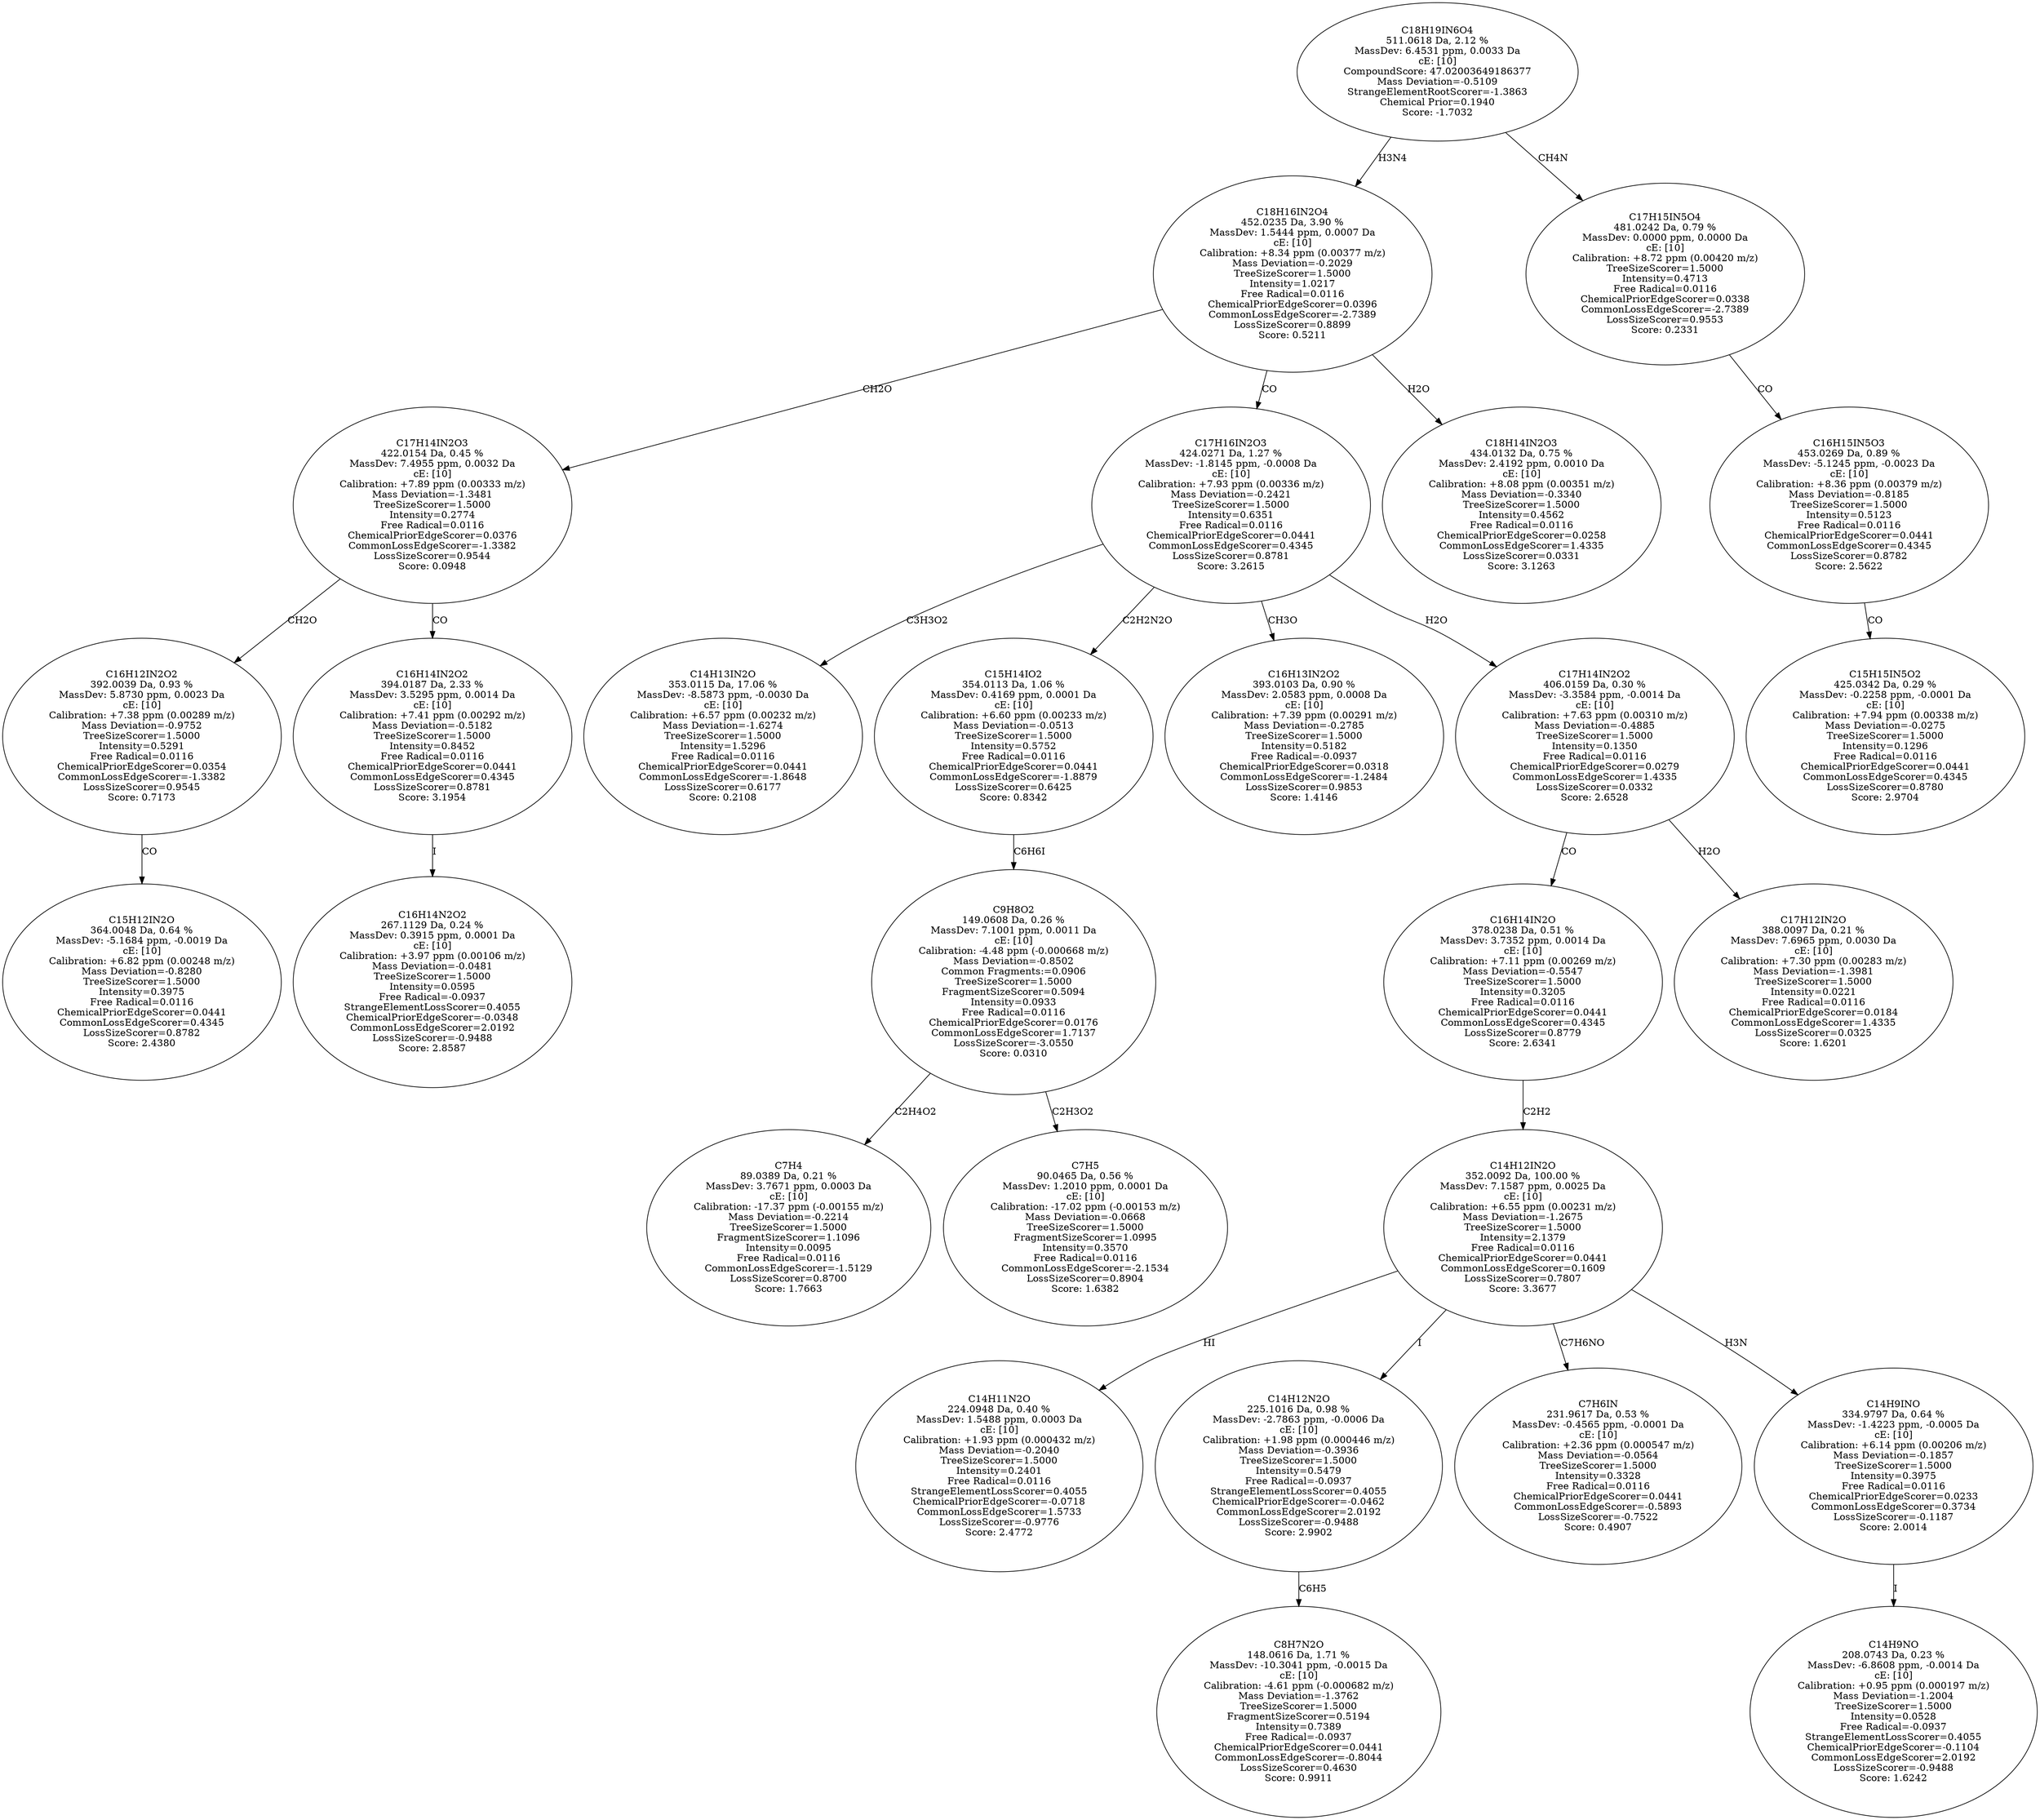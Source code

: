 strict digraph {
v1 [label="C15H12IN2O\n364.0048 Da, 0.64 %\nMassDev: -5.1684 ppm, -0.0019 Da\ncE: [10]\nCalibration: +6.82 ppm (0.00248 m/z)\nMass Deviation=-0.8280\nTreeSizeScorer=1.5000\nIntensity=0.3975\nFree Radical=0.0116\nChemicalPriorEdgeScorer=0.0441\nCommonLossEdgeScorer=0.4345\nLossSizeScorer=0.8782\nScore: 2.4380"];
v2 [label="C16H12IN2O2\n392.0039 Da, 0.93 %\nMassDev: 5.8730 ppm, 0.0023 Da\ncE: [10]\nCalibration: +7.38 ppm (0.00289 m/z)\nMass Deviation=-0.9752\nTreeSizeScorer=1.5000\nIntensity=0.5291\nFree Radical=0.0116\nChemicalPriorEdgeScorer=0.0354\nCommonLossEdgeScorer=-1.3382\nLossSizeScorer=0.9545\nScore: 0.7173"];
v3 [label="C16H14N2O2\n267.1129 Da, 0.24 %\nMassDev: 0.3915 ppm, 0.0001 Da\ncE: [10]\nCalibration: +3.97 ppm (0.00106 m/z)\nMass Deviation=-0.0481\nTreeSizeScorer=1.5000\nIntensity=0.0595\nFree Radical=-0.0937\nStrangeElementLossScorer=0.4055\nChemicalPriorEdgeScorer=-0.0348\nCommonLossEdgeScorer=2.0192\nLossSizeScorer=-0.9488\nScore: 2.8587"];
v4 [label="C16H14IN2O2\n394.0187 Da, 2.33 %\nMassDev: 3.5295 ppm, 0.0014 Da\ncE: [10]\nCalibration: +7.41 ppm (0.00292 m/z)\nMass Deviation=-0.5182\nTreeSizeScorer=1.5000\nIntensity=0.8452\nFree Radical=0.0116\nChemicalPriorEdgeScorer=0.0441\nCommonLossEdgeScorer=0.4345\nLossSizeScorer=0.8781\nScore: 3.1954"];
v5 [label="C17H14IN2O3\n422.0154 Da, 0.45 %\nMassDev: 7.4955 ppm, 0.0032 Da\ncE: [10]\nCalibration: +7.89 ppm (0.00333 m/z)\nMass Deviation=-1.3481\nTreeSizeScorer=1.5000\nIntensity=0.2774\nFree Radical=0.0116\nChemicalPriorEdgeScorer=0.0376\nCommonLossEdgeScorer=-1.3382\nLossSizeScorer=0.9544\nScore: 0.0948"];
v6 [label="C14H13IN2O\n353.0115 Da, 17.06 %\nMassDev: -8.5873 ppm, -0.0030 Da\ncE: [10]\nCalibration: +6.57 ppm (0.00232 m/z)\nMass Deviation=-1.6274\nTreeSizeScorer=1.5000\nIntensity=1.5296\nFree Radical=0.0116\nChemicalPriorEdgeScorer=0.0441\nCommonLossEdgeScorer=-1.8648\nLossSizeScorer=0.6177\nScore: 0.2108"];
v7 [label="C7H4\n89.0389 Da, 0.21 %\nMassDev: 3.7671 ppm, 0.0003 Da\ncE: [10]\nCalibration: -17.37 ppm (-0.00155 m/z)\nMass Deviation=-0.2214\nTreeSizeScorer=1.5000\nFragmentSizeScorer=1.1096\nIntensity=0.0095\nFree Radical=0.0116\nCommonLossEdgeScorer=-1.5129\nLossSizeScorer=0.8700\nScore: 1.7663"];
v8 [label="C7H5\n90.0465 Da, 0.56 %\nMassDev: 1.2010 ppm, 0.0001 Da\ncE: [10]\nCalibration: -17.02 ppm (-0.00153 m/z)\nMass Deviation=-0.0668\nTreeSizeScorer=1.5000\nFragmentSizeScorer=1.0995\nIntensity=0.3570\nFree Radical=0.0116\nCommonLossEdgeScorer=-2.1534\nLossSizeScorer=0.8904\nScore: 1.6382"];
v9 [label="C9H8O2\n149.0608 Da, 0.26 %\nMassDev: 7.1001 ppm, 0.0011 Da\ncE: [10]\nCalibration: -4.48 ppm (-0.000668 m/z)\nMass Deviation=-0.8502\nCommon Fragments:=0.0906\nTreeSizeScorer=1.5000\nFragmentSizeScorer=0.5094\nIntensity=0.0933\nFree Radical=0.0116\nChemicalPriorEdgeScorer=0.0176\nCommonLossEdgeScorer=1.7137\nLossSizeScorer=-3.0550\nScore: 0.0310"];
v10 [label="C15H14IO2\n354.0113 Da, 1.06 %\nMassDev: 0.4169 ppm, 0.0001 Da\ncE: [10]\nCalibration: +6.60 ppm (0.00233 m/z)\nMass Deviation=-0.0513\nTreeSizeScorer=1.5000\nIntensity=0.5752\nFree Radical=0.0116\nChemicalPriorEdgeScorer=0.0441\nCommonLossEdgeScorer=-1.8879\nLossSizeScorer=0.6425\nScore: 0.8342"];
v11 [label="C16H13IN2O2\n393.0103 Da, 0.90 %\nMassDev: 2.0583 ppm, 0.0008 Da\ncE: [10]\nCalibration: +7.39 ppm (0.00291 m/z)\nMass Deviation=-0.2785\nTreeSizeScorer=1.5000\nIntensity=0.5182\nFree Radical=-0.0937\nChemicalPriorEdgeScorer=0.0318\nCommonLossEdgeScorer=-1.2484\nLossSizeScorer=0.9853\nScore: 1.4146"];
v12 [label="C14H11N2O\n224.0948 Da, 0.40 %\nMassDev: 1.5488 ppm, 0.0003 Da\ncE: [10]\nCalibration: +1.93 ppm (0.000432 m/z)\nMass Deviation=-0.2040\nTreeSizeScorer=1.5000\nIntensity=0.2401\nFree Radical=0.0116\nStrangeElementLossScorer=0.4055\nChemicalPriorEdgeScorer=-0.0718\nCommonLossEdgeScorer=1.5733\nLossSizeScorer=-0.9776\nScore: 2.4772"];
v13 [label="C8H7N2O\n148.0616 Da, 1.71 %\nMassDev: -10.3041 ppm, -0.0015 Da\ncE: [10]\nCalibration: -4.61 ppm (-0.000682 m/z)\nMass Deviation=-1.3762\nTreeSizeScorer=1.5000\nFragmentSizeScorer=0.5194\nIntensity=0.7389\nFree Radical=-0.0937\nChemicalPriorEdgeScorer=0.0441\nCommonLossEdgeScorer=-0.8044\nLossSizeScorer=0.4630\nScore: 0.9911"];
v14 [label="C14H12N2O\n225.1016 Da, 0.98 %\nMassDev: -2.7863 ppm, -0.0006 Da\ncE: [10]\nCalibration: +1.98 ppm (0.000446 m/z)\nMass Deviation=-0.3936\nTreeSizeScorer=1.5000\nIntensity=0.5479\nFree Radical=-0.0937\nStrangeElementLossScorer=0.4055\nChemicalPriorEdgeScorer=-0.0462\nCommonLossEdgeScorer=2.0192\nLossSizeScorer=-0.9488\nScore: 2.9902"];
v15 [label="C7H6IN\n231.9617 Da, 0.53 %\nMassDev: -0.4565 ppm, -0.0001 Da\ncE: [10]\nCalibration: +2.36 ppm (0.000547 m/z)\nMass Deviation=-0.0564\nTreeSizeScorer=1.5000\nIntensity=0.3328\nFree Radical=0.0116\nChemicalPriorEdgeScorer=0.0441\nCommonLossEdgeScorer=-0.5893\nLossSizeScorer=-0.7522\nScore: 0.4907"];
v16 [label="C14H9NO\n208.0743 Da, 0.23 %\nMassDev: -6.8608 ppm, -0.0014 Da\ncE: [10]\nCalibration: +0.95 ppm (0.000197 m/z)\nMass Deviation=-1.2004\nTreeSizeScorer=1.5000\nIntensity=0.0528\nFree Radical=-0.0937\nStrangeElementLossScorer=0.4055\nChemicalPriorEdgeScorer=-0.1104\nCommonLossEdgeScorer=2.0192\nLossSizeScorer=-0.9488\nScore: 1.6242"];
v17 [label="C14H9INO\n334.9797 Da, 0.64 %\nMassDev: -1.4223 ppm, -0.0005 Da\ncE: [10]\nCalibration: +6.14 ppm (0.00206 m/z)\nMass Deviation=-0.1857\nTreeSizeScorer=1.5000\nIntensity=0.3975\nFree Radical=0.0116\nChemicalPriorEdgeScorer=0.0233\nCommonLossEdgeScorer=0.3734\nLossSizeScorer=-0.1187\nScore: 2.0014"];
v18 [label="C14H12IN2O\n352.0092 Da, 100.00 %\nMassDev: 7.1587 ppm, 0.0025 Da\ncE: [10]\nCalibration: +6.55 ppm (0.00231 m/z)\nMass Deviation=-1.2675\nTreeSizeScorer=1.5000\nIntensity=2.1379\nFree Radical=0.0116\nChemicalPriorEdgeScorer=0.0441\nCommonLossEdgeScorer=0.1609\nLossSizeScorer=0.7807\nScore: 3.3677"];
v19 [label="C16H14IN2O\n378.0238 Da, 0.51 %\nMassDev: 3.7352 ppm, 0.0014 Da\ncE: [10]\nCalibration: +7.11 ppm (0.00269 m/z)\nMass Deviation=-0.5547\nTreeSizeScorer=1.5000\nIntensity=0.3205\nFree Radical=0.0116\nChemicalPriorEdgeScorer=0.0441\nCommonLossEdgeScorer=0.4345\nLossSizeScorer=0.8779\nScore: 2.6341"];
v20 [label="C17H12IN2O\n388.0097 Da, 0.21 %\nMassDev: 7.6965 ppm, 0.0030 Da\ncE: [10]\nCalibration: +7.30 ppm (0.00283 m/z)\nMass Deviation=-1.3981\nTreeSizeScorer=1.5000\nIntensity=0.0221\nFree Radical=0.0116\nChemicalPriorEdgeScorer=0.0184\nCommonLossEdgeScorer=1.4335\nLossSizeScorer=0.0325\nScore: 1.6201"];
v21 [label="C17H14IN2O2\n406.0159 Da, 0.30 %\nMassDev: -3.3584 ppm, -0.0014 Da\ncE: [10]\nCalibration: +7.63 ppm (0.00310 m/z)\nMass Deviation=-0.4885\nTreeSizeScorer=1.5000\nIntensity=0.1350\nFree Radical=0.0116\nChemicalPriorEdgeScorer=0.0279\nCommonLossEdgeScorer=1.4335\nLossSizeScorer=0.0332\nScore: 2.6528"];
v22 [label="C17H16IN2O3\n424.0271 Da, 1.27 %\nMassDev: -1.8145 ppm, -0.0008 Da\ncE: [10]\nCalibration: +7.93 ppm (0.00336 m/z)\nMass Deviation=-0.2421\nTreeSizeScorer=1.5000\nIntensity=0.6351\nFree Radical=0.0116\nChemicalPriorEdgeScorer=0.0441\nCommonLossEdgeScorer=0.4345\nLossSizeScorer=0.8781\nScore: 3.2615"];
v23 [label="C18H14IN2O3\n434.0132 Da, 0.75 %\nMassDev: 2.4192 ppm, 0.0010 Da\ncE: [10]\nCalibration: +8.08 ppm (0.00351 m/z)\nMass Deviation=-0.3340\nTreeSizeScorer=1.5000\nIntensity=0.4562\nFree Radical=0.0116\nChemicalPriorEdgeScorer=0.0258\nCommonLossEdgeScorer=1.4335\nLossSizeScorer=0.0331\nScore: 3.1263"];
v24 [label="C18H16IN2O4\n452.0235 Da, 3.90 %\nMassDev: 1.5444 ppm, 0.0007 Da\ncE: [10]\nCalibration: +8.34 ppm (0.00377 m/z)\nMass Deviation=-0.2029\nTreeSizeScorer=1.5000\nIntensity=1.0217\nFree Radical=0.0116\nChemicalPriorEdgeScorer=0.0396\nCommonLossEdgeScorer=-2.7389\nLossSizeScorer=0.8899\nScore: 0.5211"];
v25 [label="C15H15IN5O2\n425.0342 Da, 0.29 %\nMassDev: -0.2258 ppm, -0.0001 Da\ncE: [10]\nCalibration: +7.94 ppm (0.00338 m/z)\nMass Deviation=-0.0275\nTreeSizeScorer=1.5000\nIntensity=0.1296\nFree Radical=0.0116\nChemicalPriorEdgeScorer=0.0441\nCommonLossEdgeScorer=0.4345\nLossSizeScorer=0.8780\nScore: 2.9704"];
v26 [label="C16H15IN5O3\n453.0269 Da, 0.89 %\nMassDev: -5.1245 ppm, -0.0023 Da\ncE: [10]\nCalibration: +8.36 ppm (0.00379 m/z)\nMass Deviation=-0.8185\nTreeSizeScorer=1.5000\nIntensity=0.5123\nFree Radical=0.0116\nChemicalPriorEdgeScorer=0.0441\nCommonLossEdgeScorer=0.4345\nLossSizeScorer=0.8782\nScore: 2.5622"];
v27 [label="C17H15IN5O4\n481.0242 Da, 0.79 %\nMassDev: 0.0000 ppm, 0.0000 Da\ncE: [10]\nCalibration: +8.72 ppm (0.00420 m/z)\nTreeSizeScorer=1.5000\nIntensity=0.4713\nFree Radical=0.0116\nChemicalPriorEdgeScorer=0.0338\nCommonLossEdgeScorer=-2.7389\nLossSizeScorer=0.9553\nScore: 0.2331"];
v28 [label="C18H19IN6O4\n511.0618 Da, 2.12 %\nMassDev: 6.4531 ppm, 0.0033 Da\ncE: [10]\nCompoundScore: 47.02003649186377\nMass Deviation=-0.5109\nStrangeElementRootScorer=-1.3863\nChemical Prior=0.1940\nScore: -1.7032"];
v2 -> v1 [label="CO"];
v5 -> v2 [label="CH2O"];
v4 -> v3 [label="I"];
v5 -> v4 [label="CO"];
v24 -> v5 [label="CH2O"];
v22 -> v6 [label="C3H3O2"];
v9 -> v7 [label="C2H4O2"];
v9 -> v8 [label="C2H3O2"];
v10 -> v9 [label="C6H6I"];
v22 -> v10 [label="C2H2N2O"];
v22 -> v11 [label="CH3O"];
v18 -> v12 [label="HI"];
v14 -> v13 [label="C6H5"];
v18 -> v14 [label="I"];
v18 -> v15 [label="C7H6NO"];
v17 -> v16 [label="I"];
v18 -> v17 [label="H3N"];
v19 -> v18 [label="C2H2"];
v21 -> v19 [label="CO"];
v21 -> v20 [label="H2O"];
v22 -> v21 [label="H2O"];
v24 -> v22 [label="CO"];
v24 -> v23 [label="H2O"];
v28 -> v24 [label="H3N4"];
v26 -> v25 [label="CO"];
v27 -> v26 [label="CO"];
v28 -> v27 [label="CH4N"];
}